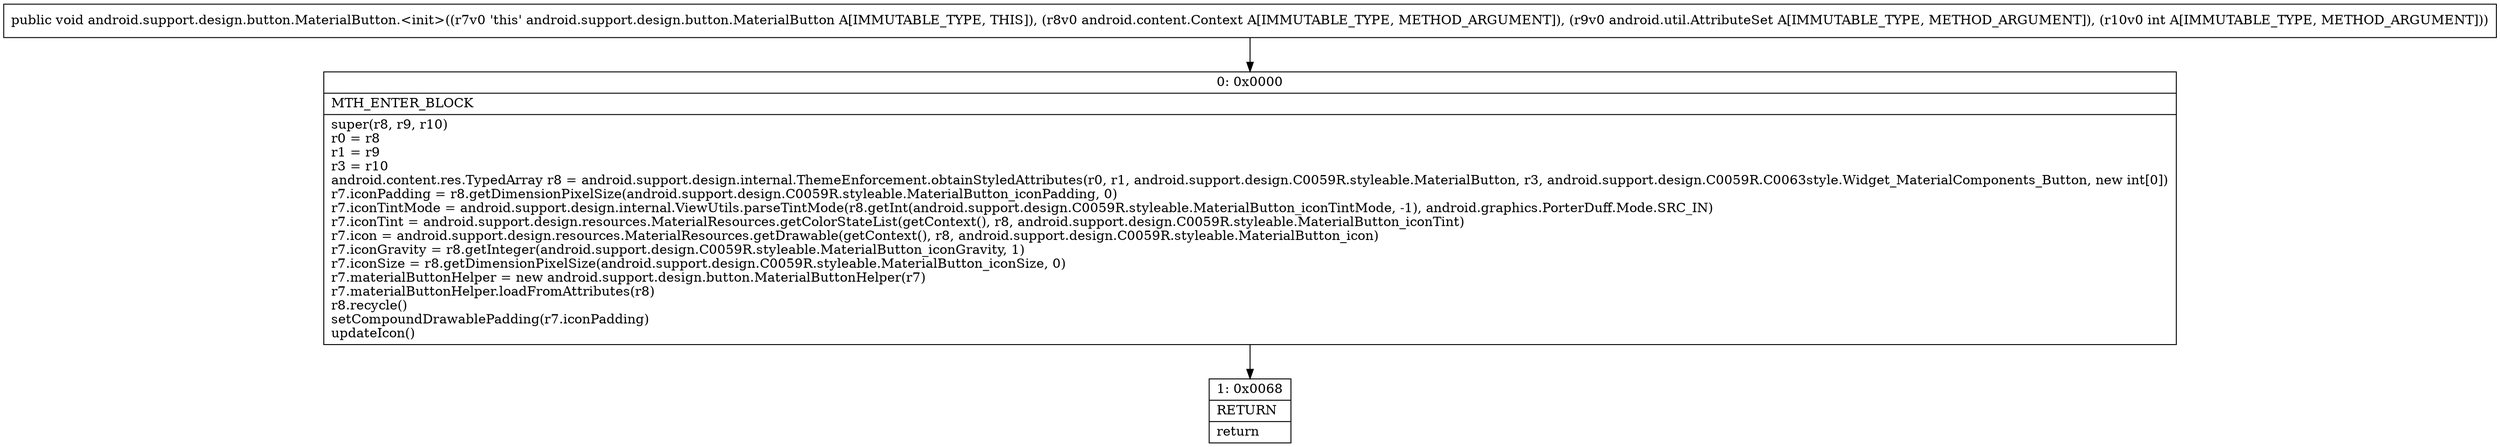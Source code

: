 digraph "CFG forandroid.support.design.button.MaterialButton.\<init\>(Landroid\/content\/Context;Landroid\/util\/AttributeSet;I)V" {
Node_0 [shape=record,label="{0\:\ 0x0000|MTH_ENTER_BLOCK\l|super(r8, r9, r10)\lr0 = r8\lr1 = r9\lr3 = r10\landroid.content.res.TypedArray r8 = android.support.design.internal.ThemeEnforcement.obtainStyledAttributes(r0, r1, android.support.design.C0059R.styleable.MaterialButton, r3, android.support.design.C0059R.C0063style.Widget_MaterialComponents_Button, new int[0])\lr7.iconPadding = r8.getDimensionPixelSize(android.support.design.C0059R.styleable.MaterialButton_iconPadding, 0)\lr7.iconTintMode = android.support.design.internal.ViewUtils.parseTintMode(r8.getInt(android.support.design.C0059R.styleable.MaterialButton_iconTintMode, \-1), android.graphics.PorterDuff.Mode.SRC_IN)\lr7.iconTint = android.support.design.resources.MaterialResources.getColorStateList(getContext(), r8, android.support.design.C0059R.styleable.MaterialButton_iconTint)\lr7.icon = android.support.design.resources.MaterialResources.getDrawable(getContext(), r8, android.support.design.C0059R.styleable.MaterialButton_icon)\lr7.iconGravity = r8.getInteger(android.support.design.C0059R.styleable.MaterialButton_iconGravity, 1)\lr7.iconSize = r8.getDimensionPixelSize(android.support.design.C0059R.styleable.MaterialButton_iconSize, 0)\lr7.materialButtonHelper = new android.support.design.button.MaterialButtonHelper(r7)\lr7.materialButtonHelper.loadFromAttributes(r8)\lr8.recycle()\lsetCompoundDrawablePadding(r7.iconPadding)\lupdateIcon()\l}"];
Node_1 [shape=record,label="{1\:\ 0x0068|RETURN\l|return\l}"];
MethodNode[shape=record,label="{public void android.support.design.button.MaterialButton.\<init\>((r7v0 'this' android.support.design.button.MaterialButton A[IMMUTABLE_TYPE, THIS]), (r8v0 android.content.Context A[IMMUTABLE_TYPE, METHOD_ARGUMENT]), (r9v0 android.util.AttributeSet A[IMMUTABLE_TYPE, METHOD_ARGUMENT]), (r10v0 int A[IMMUTABLE_TYPE, METHOD_ARGUMENT])) }"];
MethodNode -> Node_0;
Node_0 -> Node_1;
}

